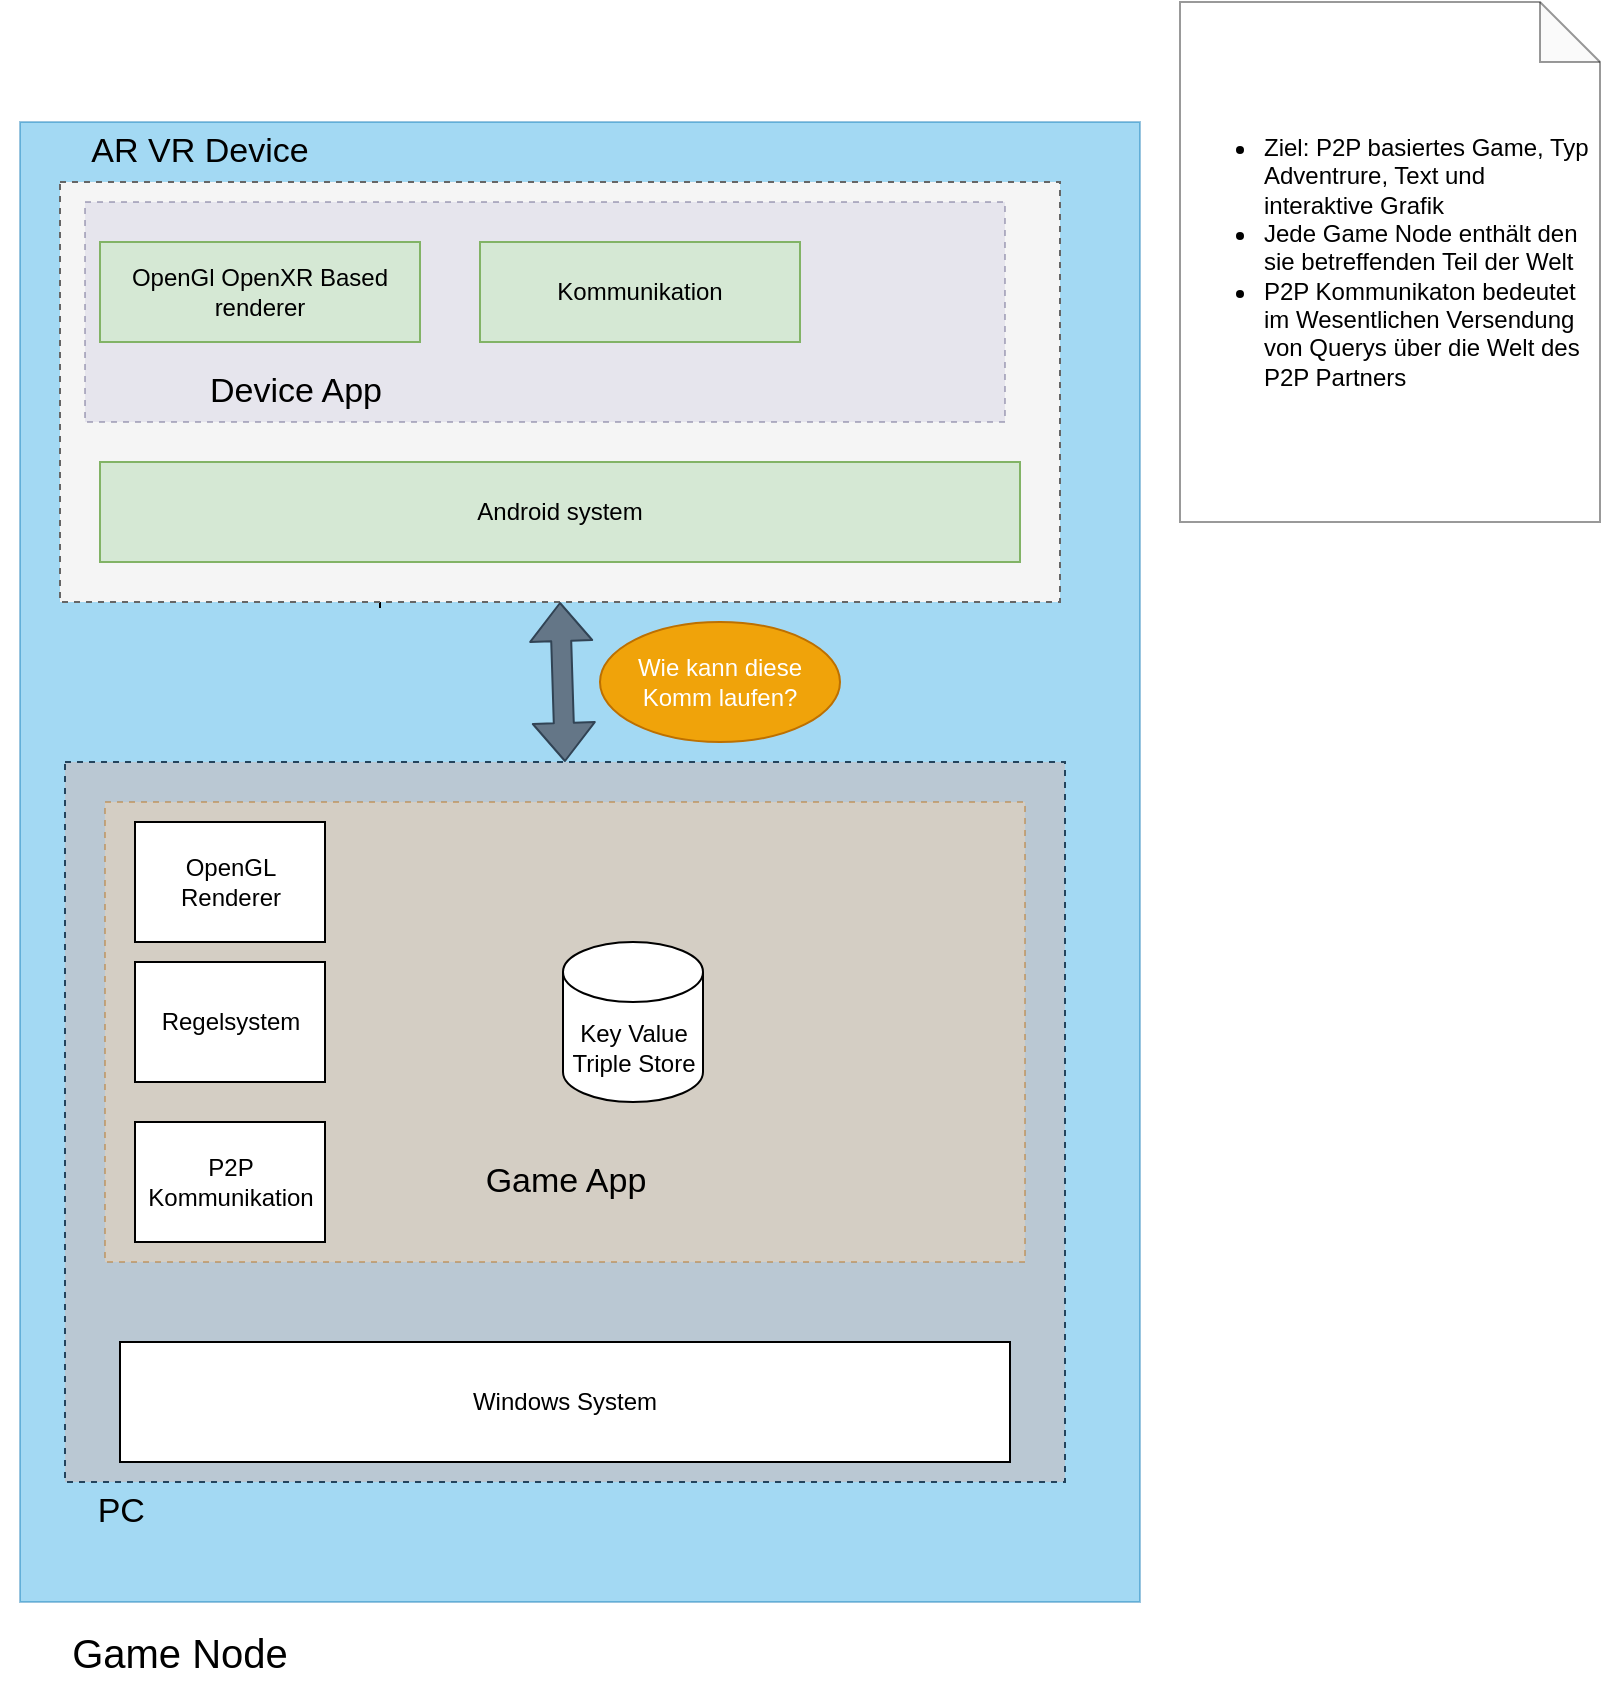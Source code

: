 <mxfile version="14.4.4" type="github">
  <diagram id="C5RBs43oDa-KdzZeNtuy" name="Page-1">
    <mxGraphModel dx="848" dy="558" grid="1" gridSize="10" guides="1" tooltips="1" connect="1" arrows="1" fold="1" page="1" pageScale="1" pageWidth="827" pageHeight="1169" math="0" shadow="0">
      <root>
        <mxCell id="WIyWlLk6GJQsqaUBKTNV-0" />
        <mxCell id="WIyWlLk6GJQsqaUBKTNV-1" parent="WIyWlLk6GJQsqaUBKTNV-0" />
        <mxCell id="b3xUJOLmj9z7mMzHN2_g-24" value="" style="rounded=0;whiteSpace=wrap;html=1;fillColor=#1ba1e2;opacity=40;strokeColor=#006EAF;fontColor=#ffffff;" vertex="1" parent="WIyWlLk6GJQsqaUBKTNV-1">
          <mxGeometry x="30" y="130" width="560" height="740" as="geometry" />
        </mxCell>
        <mxCell id="zkfFHV4jXpPFQw0GAbJ--12" value="" style="endArrow=block;endSize=10;endFill=0;shadow=0;strokeWidth=1;rounded=0;edgeStyle=elbowEdgeStyle;elbow=vertical;" parent="WIyWlLk6GJQsqaUBKTNV-1" source="zkfFHV4jXpPFQw0GAbJ--6" edge="1">
          <mxGeometry width="160" relative="1" as="geometry">
            <mxPoint x="200" y="203" as="sourcePoint" />
            <mxPoint x="300" y="258" as="targetPoint" />
          </mxGeometry>
        </mxCell>
        <mxCell id="zkfFHV4jXpPFQw0GAbJ--16" value="" style="endArrow=block;endSize=10;endFill=0;shadow=0;strokeWidth=1;rounded=0;edgeStyle=elbowEdgeStyle;elbow=vertical;" parent="WIyWlLk6GJQsqaUBKTNV-1" source="zkfFHV4jXpPFQw0GAbJ--13" edge="1">
          <mxGeometry width="160" relative="1" as="geometry">
            <mxPoint x="210" y="373" as="sourcePoint" />
            <mxPoint x="300" y="258" as="targetPoint" />
          </mxGeometry>
        </mxCell>
        <mxCell id="zkfFHV4jXpPFQw0GAbJ--26" value="" style="endArrow=open;shadow=0;strokeWidth=1;rounded=0;endFill=1;edgeStyle=elbowEdgeStyle;elbow=vertical;" parent="WIyWlLk6GJQsqaUBKTNV-1" source="zkfFHV4jXpPFQw0GAbJ--0" edge="1">
          <mxGeometry x="0.5" y="41" relative="1" as="geometry">
            <mxPoint x="380" y="192" as="sourcePoint" />
            <mxPoint x="508" y="189" as="targetPoint" />
            <mxPoint x="-40" y="32" as="offset" />
          </mxGeometry>
        </mxCell>
        <mxCell id="zkfFHV4jXpPFQw0GAbJ--27" value="0..1" style="resizable=0;align=left;verticalAlign=bottom;labelBackgroundColor=none;fontSize=12;" parent="zkfFHV4jXpPFQw0GAbJ--26" connectable="0" vertex="1">
          <mxGeometry x="-1" relative="1" as="geometry">
            <mxPoint y="4" as="offset" />
          </mxGeometry>
        </mxCell>
        <mxCell id="zkfFHV4jXpPFQw0GAbJ--28" value="1" style="resizable=0;align=right;verticalAlign=bottom;labelBackgroundColor=none;fontSize=12;" parent="zkfFHV4jXpPFQw0GAbJ--26" connectable="0" vertex="1">
          <mxGeometry x="1" relative="1" as="geometry">
            <mxPoint x="-7" y="4" as="offset" />
          </mxGeometry>
        </mxCell>
        <mxCell id="zkfFHV4jXpPFQw0GAbJ--29" value="lives at" style="text;html=1;resizable=0;points=[];;align=center;verticalAlign=middle;labelBackgroundColor=none;rounded=0;shadow=0;strokeWidth=1;fontSize=12;" parent="zkfFHV4jXpPFQw0GAbJ--26" vertex="1" connectable="0">
          <mxGeometry x="0.5" y="49" relative="1" as="geometry">
            <mxPoint x="-38" y="40" as="offset" />
          </mxGeometry>
        </mxCell>
        <mxCell id="b3xUJOLmj9z7mMzHN2_g-0" value="" style="rounded=0;whiteSpace=wrap;html=1;dashed=1;fillColor=#f5f5f5;strokeColor=#666666;fontColor=#333333;" vertex="1" parent="WIyWlLk6GJQsqaUBKTNV-1">
          <mxGeometry x="50" y="160" width="500" height="210" as="geometry" />
        </mxCell>
        <mxCell id="b3xUJOLmj9z7mMzHN2_g-3" value="&lt;font style=&quot;font-size: 17px&quot;&gt;AR VR Device&lt;/font&gt;" style="text;html=1;strokeColor=none;fillColor=none;align=center;verticalAlign=middle;whiteSpace=wrap;rounded=0;" vertex="1" parent="WIyWlLk6GJQsqaUBKTNV-1">
          <mxGeometry x="30" y="130" width="180" height="30" as="geometry" />
        </mxCell>
        <mxCell id="b3xUJOLmj9z7mMzHN2_g-4" value="Android system" style="rounded=0;whiteSpace=wrap;html=1;fillColor=#d5e8d4;strokeColor=#82b366;" vertex="1" parent="WIyWlLk6GJQsqaUBKTNV-1">
          <mxGeometry x="70" y="300" width="460" height="50" as="geometry" />
        </mxCell>
        <mxCell id="b3xUJOLmj9z7mMzHN2_g-7" value="" style="rounded=0;whiteSpace=wrap;html=1;dashed=1;fillColor=#bac8d3;strokeColor=#23445d;" vertex="1" parent="WIyWlLk6GJQsqaUBKTNV-1">
          <mxGeometry x="52.5" y="450" width="500" height="360" as="geometry" />
        </mxCell>
        <mxCell id="b3xUJOLmj9z7mMzHN2_g-8" value="&lt;font style=&quot;font-size: 17px&quot;&gt;PC&amp;nbsp;&lt;/font&gt;" style="text;html=1;strokeColor=none;fillColor=none;align=center;verticalAlign=middle;whiteSpace=wrap;rounded=0;" vertex="1" parent="WIyWlLk6GJQsqaUBKTNV-1">
          <mxGeometry x="32.5" y="810" width="100" height="30" as="geometry" />
        </mxCell>
        <mxCell id="b3xUJOLmj9z7mMzHN2_g-14" value="Windows System" style="rounded=0;whiteSpace=wrap;html=1;" vertex="1" parent="WIyWlLk6GJQsqaUBKTNV-1">
          <mxGeometry x="80" y="740" width="445" height="60" as="geometry" />
        </mxCell>
        <mxCell id="b3xUJOLmj9z7mMzHN2_g-17" value="" style="rounded=0;whiteSpace=wrap;html=1;fillColor=#fad7ac;dashed=1;strokeColor=#b46504;opacity=40;" vertex="1" parent="WIyWlLk6GJQsqaUBKTNV-1">
          <mxGeometry x="72.5" y="470" width="460" height="230" as="geometry" />
        </mxCell>
        <mxCell id="b3xUJOLmj9z7mMzHN2_g-9" value="Key Value&lt;br&gt;Triple Store" style="shape=cylinder3;whiteSpace=wrap;html=1;boundedLbl=1;backgroundOutline=1;size=15;" vertex="1" parent="WIyWlLk6GJQsqaUBKTNV-1">
          <mxGeometry x="301.5" y="540" width="70" height="80" as="geometry" />
        </mxCell>
        <mxCell id="b3xUJOLmj9z7mMzHN2_g-10" value="Regelsystem" style="rounded=0;whiteSpace=wrap;html=1;" vertex="1" parent="WIyWlLk6GJQsqaUBKTNV-1">
          <mxGeometry x="87.5" y="550" width="95" height="60" as="geometry" />
        </mxCell>
        <mxCell id="b3xUJOLmj9z7mMzHN2_g-12" value="OpenGL Renderer" style="rounded=0;whiteSpace=wrap;html=1;" vertex="1" parent="WIyWlLk6GJQsqaUBKTNV-1">
          <mxGeometry x="87.5" y="480" width="95" height="60" as="geometry" />
        </mxCell>
        <mxCell id="b3xUJOLmj9z7mMzHN2_g-13" value="P2P Kommunikation" style="rounded=0;whiteSpace=wrap;html=1;" vertex="1" parent="WIyWlLk6GJQsqaUBKTNV-1">
          <mxGeometry x="87.5" y="630" width="95" height="60" as="geometry" />
        </mxCell>
        <mxCell id="b3xUJOLmj9z7mMzHN2_g-19" value="&lt;span style=&quot;font-size: 17px&quot;&gt;Game App&lt;/span&gt;" style="text;html=1;strokeColor=none;fillColor=none;align=center;verticalAlign=middle;whiteSpace=wrap;rounded=0;" vertex="1" parent="WIyWlLk6GJQsqaUBKTNV-1">
          <mxGeometry x="212.5" y="645" width="180" height="30" as="geometry" />
        </mxCell>
        <mxCell id="b3xUJOLmj9z7mMzHN2_g-20" value="" style="rounded=0;whiteSpace=wrap;html=1;fillColor=#d0cee2;dashed=1;strokeColor=#56517e;opacity=40;" vertex="1" parent="WIyWlLk6GJQsqaUBKTNV-1">
          <mxGeometry x="62.5" y="170" width="460" height="110" as="geometry" />
        </mxCell>
        <mxCell id="b3xUJOLmj9z7mMzHN2_g-2" value="OpenGl OpenXR Based renderer" style="rounded=0;whiteSpace=wrap;html=1;fillColor=#d5e8d4;strokeColor=#82b366;" vertex="1" parent="WIyWlLk6GJQsqaUBKTNV-1">
          <mxGeometry x="70" y="190" width="160" height="50" as="geometry" />
        </mxCell>
        <mxCell id="b3xUJOLmj9z7mMzHN2_g-15" value="Kommunikation" style="rounded=0;whiteSpace=wrap;html=1;fillColor=#d5e8d4;strokeColor=#82b366;" vertex="1" parent="WIyWlLk6GJQsqaUBKTNV-1">
          <mxGeometry x="260" y="190" width="160" height="50" as="geometry" />
        </mxCell>
        <mxCell id="b3xUJOLmj9z7mMzHN2_g-21" value="&lt;span style=&quot;font-size: 17px&quot;&gt;Device App&lt;/span&gt;" style="text;html=1;strokeColor=none;fillColor=none;align=center;verticalAlign=middle;whiteSpace=wrap;rounded=0;" vertex="1" parent="WIyWlLk6GJQsqaUBKTNV-1">
          <mxGeometry x="77.5" y="250" width="180" height="30" as="geometry" />
        </mxCell>
        <mxCell id="b3xUJOLmj9z7mMzHN2_g-22" value="&lt;ul&gt;&lt;li&gt;Ziel: P2P basiertes Game, Typ Adventrure, Text und interaktive Grafik&lt;/li&gt;&lt;li&gt;Jede Game Node enthält den sie betreffenden Teil der Welt&lt;/li&gt;&lt;li&gt;P2P Kommunikaton bedeutet im Wesentlichen Versendung von Querys über die Welt des P2P Partners&lt;/li&gt;&lt;/ul&gt;" style="shape=note;whiteSpace=wrap;html=1;backgroundOutline=1;darkOpacity=0.05;fillColor=none;opacity=40;align=left;" vertex="1" parent="WIyWlLk6GJQsqaUBKTNV-1">
          <mxGeometry x="610" y="70" width="210" height="260" as="geometry" />
        </mxCell>
        <mxCell id="b3xUJOLmj9z7mMzHN2_g-27" value="&lt;font style=&quot;font-size: 20px&quot;&gt;Game Node&lt;/font&gt;" style="text;html=1;strokeColor=none;fillColor=none;align=center;verticalAlign=middle;whiteSpace=wrap;rounded=0;" vertex="1" parent="WIyWlLk6GJQsqaUBKTNV-1">
          <mxGeometry x="20" y="880" width="180" height="30" as="geometry" />
        </mxCell>
        <mxCell id="b3xUJOLmj9z7mMzHN2_g-28" value="" style="shape=flexArrow;endArrow=classic;startArrow=classic;html=1;exitX=0.5;exitY=0;exitDx=0;exitDy=0;fillColor=#647687;strokeColor=#314354;" edge="1" parent="WIyWlLk6GJQsqaUBKTNV-1" source="b3xUJOLmj9z7mMzHN2_g-7">
          <mxGeometry width="50" height="50" relative="1" as="geometry">
            <mxPoint x="382.5" y="560" as="sourcePoint" />
            <mxPoint x="300" y="370" as="targetPoint" />
          </mxGeometry>
        </mxCell>
        <mxCell id="b3xUJOLmj9z7mMzHN2_g-30" value="Wie kann diese Komm laufen?" style="ellipse;whiteSpace=wrap;html=1;fillColor=#f0a30a;strokeColor=#BD7000;fontColor=#ffffff;" vertex="1" parent="WIyWlLk6GJQsqaUBKTNV-1">
          <mxGeometry x="320" y="380" width="120" height="60" as="geometry" />
        </mxCell>
      </root>
    </mxGraphModel>
  </diagram>
</mxfile>
